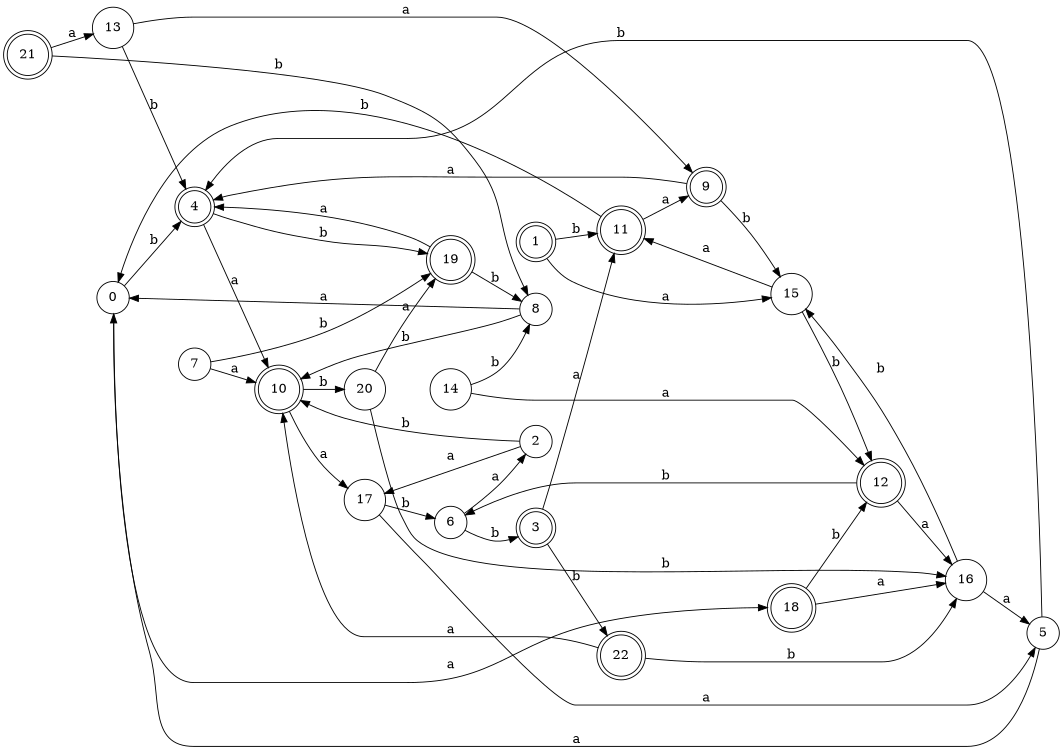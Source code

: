 digraph n19_7 {
__start0 [label="" shape="none"];

rankdir=LR;
size="8,5";

s0 [style="filled", color="black", fillcolor="white" shape="circle", label="0"];
s1 [style="rounded,filled", color="black", fillcolor="white" shape="doublecircle", label="1"];
s2 [style="filled", color="black", fillcolor="white" shape="circle", label="2"];
s3 [style="rounded,filled", color="black", fillcolor="white" shape="doublecircle", label="3"];
s4 [style="rounded,filled", color="black", fillcolor="white" shape="doublecircle", label="4"];
s5 [style="filled", color="black", fillcolor="white" shape="circle", label="5"];
s6 [style="filled", color="black", fillcolor="white" shape="circle", label="6"];
s7 [style="filled", color="black", fillcolor="white" shape="circle", label="7"];
s8 [style="filled", color="black", fillcolor="white" shape="circle", label="8"];
s9 [style="rounded,filled", color="black", fillcolor="white" shape="doublecircle", label="9"];
s10 [style="rounded,filled", color="black", fillcolor="white" shape="doublecircle", label="10"];
s11 [style="rounded,filled", color="black", fillcolor="white" shape="doublecircle", label="11"];
s12 [style="rounded,filled", color="black", fillcolor="white" shape="doublecircle", label="12"];
s13 [style="filled", color="black", fillcolor="white" shape="circle", label="13"];
s14 [style="filled", color="black", fillcolor="white" shape="circle", label="14"];
s15 [style="filled", color="black", fillcolor="white" shape="circle", label="15"];
s16 [style="filled", color="black", fillcolor="white" shape="circle", label="16"];
s17 [style="filled", color="black", fillcolor="white" shape="circle", label="17"];
s18 [style="rounded,filled", color="black", fillcolor="white" shape="doublecircle", label="18"];
s19 [style="rounded,filled", color="black", fillcolor="white" shape="doublecircle", label="19"];
s20 [style="filled", color="black", fillcolor="white" shape="circle", label="20"];
s21 [style="rounded,filled", color="black", fillcolor="white" shape="doublecircle", label="21"];
s22 [style="rounded,filled", color="black", fillcolor="white" shape="doublecircle", label="22"];
s0 -> s18 [label="a"];
s0 -> s4 [label="b"];
s1 -> s15 [label="a"];
s1 -> s11 [label="b"];
s2 -> s17 [label="a"];
s2 -> s10 [label="b"];
s3 -> s11 [label="a"];
s3 -> s22 [label="b"];
s4 -> s10 [label="a"];
s4 -> s19 [label="b"];
s5 -> s0 [label="a"];
s5 -> s4 [label="b"];
s6 -> s2 [label="a"];
s6 -> s3 [label="b"];
s7 -> s10 [label="a"];
s7 -> s19 [label="b"];
s8 -> s0 [label="a"];
s8 -> s10 [label="b"];
s9 -> s4 [label="a"];
s9 -> s15 [label="b"];
s10 -> s17 [label="a"];
s10 -> s20 [label="b"];
s11 -> s9 [label="a"];
s11 -> s0 [label="b"];
s12 -> s16 [label="a"];
s12 -> s6 [label="b"];
s13 -> s9 [label="a"];
s13 -> s4 [label="b"];
s14 -> s12 [label="a"];
s14 -> s8 [label="b"];
s15 -> s11 [label="a"];
s15 -> s12 [label="b"];
s16 -> s5 [label="a"];
s16 -> s15 [label="b"];
s17 -> s5 [label="a"];
s17 -> s6 [label="b"];
s18 -> s16 [label="a"];
s18 -> s12 [label="b"];
s19 -> s4 [label="a"];
s19 -> s8 [label="b"];
s20 -> s19 [label="a"];
s20 -> s16 [label="b"];
s21 -> s13 [label="a"];
s21 -> s8 [label="b"];
s22 -> s10 [label="a"];
s22 -> s16 [label="b"];

}